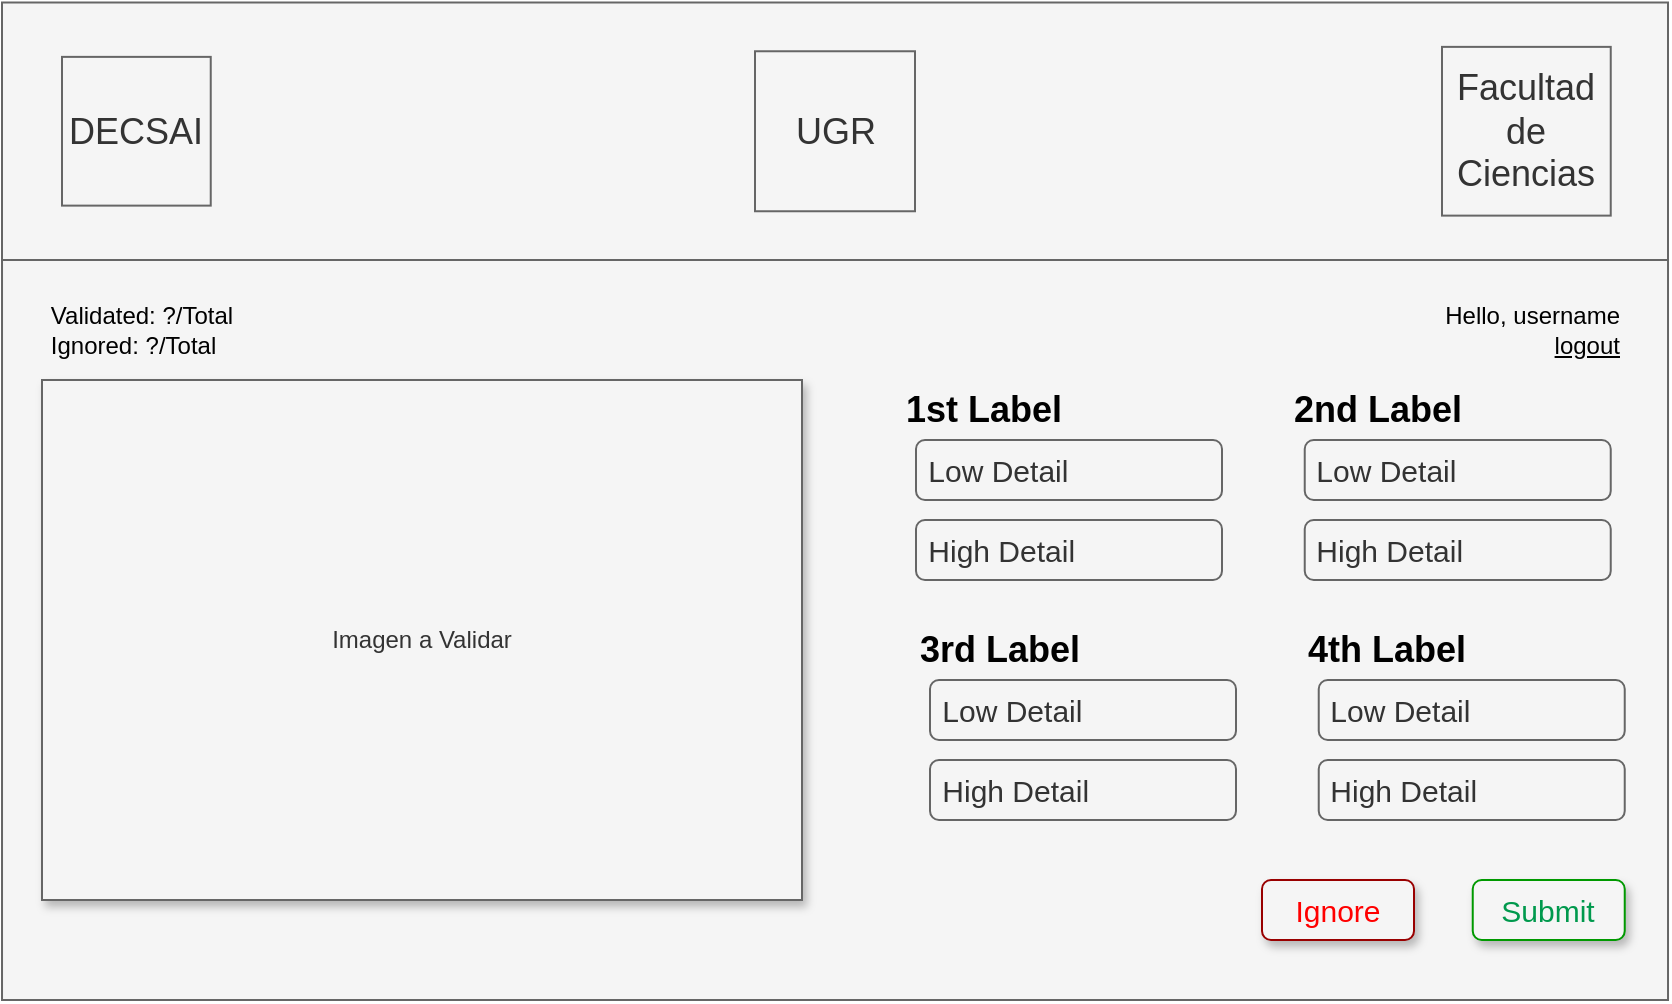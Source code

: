 <mxfile>
    <diagram id="-yKd4-HMBDkQZtuK9eO9" name="Page-1">
        <mxGraphModel dx="1156" dy="533" grid="1" gridSize="10" guides="1" tooltips="1" connect="1" arrows="1" fold="1" page="1" pageScale="1" pageWidth="850" pageHeight="1100" math="0" shadow="0">
            <root>
                <mxCell id="0"/>
                <mxCell id="1" parent="0"/>
                <mxCell id="2" value="" style="rounded=0;whiteSpace=wrap;html=1;fillColor=#f5f5f5;fontColor=#333333;strokeColor=#666666;" parent="1" vertex="1">
                    <mxGeometry x="10" y="181.25" width="833" height="128.75" as="geometry"/>
                </mxCell>
                <mxCell id="6" value="&lt;font style=&quot;font-size: 18px;&quot;&gt;DECSAI&lt;/font&gt;" style="whiteSpace=wrap;html=1;aspect=fixed;fillColor=#f5f5f5;fontColor=#333333;strokeColor=#666666;fontSize=18;" parent="1" vertex="1">
                    <mxGeometry x="40" y="208.44" width="74.37" height="74.37" as="geometry"/>
                </mxCell>
                <mxCell id="7" value="&lt;font style=&quot;font-size: 18px;&quot;&gt;UGR&lt;/font&gt;" style="whiteSpace=wrap;html=1;aspect=fixed;fillColor=#f5f5f5;fontColor=#333333;strokeColor=#666666;fontSize=18;" parent="1" vertex="1">
                    <mxGeometry x="386.5" y="205.63" width="80" height="80" as="geometry"/>
                </mxCell>
                <mxCell id="8" value="&lt;font style=&quot;font-size: 18px;&quot;&gt;Facultad de Ciencias&lt;/font&gt;" style="whiteSpace=wrap;html=1;aspect=fixed;fillColor=#f5f5f5;fontColor=#333333;strokeColor=#666666;" parent="1" vertex="1">
                    <mxGeometry x="730" y="203.44" width="84.37" height="84.37" as="geometry"/>
                </mxCell>
                <mxCell id="9" value="" style="rounded=0;whiteSpace=wrap;html=1;fillColor=#f5f5f5;fontColor=#333333;strokeColor=#666666;movable=1;resizable=1;rotatable=1;deletable=1;editable=1;connectable=1;" parent="1" vertex="1">
                    <mxGeometry x="10.01" y="310" width="833" height="370" as="geometry"/>
                </mxCell>
                <mxCell id="23" value="&lt;font color=&quot;#000000&quot;&gt;Validated: ?/Total&lt;br&gt;&lt;div style=&quot;text-align: left;&quot;&gt;&lt;span style=&quot;background-color: initial;&quot;&gt;Ignored: ?/Total&lt;/span&gt;&lt;/div&gt;&lt;/font&gt;" style="text;html=1;strokeColor=none;fillColor=none;align=center;verticalAlign=middle;whiteSpace=wrap;rounded=0;" parent="1" vertex="1">
                    <mxGeometry x="30" y="330" width="100" height="30" as="geometry"/>
                </mxCell>
                <mxCell id="25" value="Imagen a Validar" style="rounded=0;whiteSpace=wrap;html=1;fontColor=#333333;fillColor=#f5f5f5;strokeColor=#666666;glass=0;shadow=1;" parent="1" vertex="1">
                    <mxGeometry x="30" y="370" width="380" height="260" as="geometry"/>
                </mxCell>
                <mxCell id="26" value="&lt;font style=&quot;font-size: 18px;&quot;&gt;1st Label&lt;/font&gt;" style="text;html=1;strokeColor=none;fillColor=none;align=left;verticalAlign=middle;whiteSpace=wrap;rounded=0;shadow=1;glass=0;sketch=0;fontColor=#000000;fontStyle=1" parent="1" vertex="1">
                    <mxGeometry x="460" y="370" width="153.5" height="30" as="geometry"/>
                </mxCell>
                <mxCell id="27" value="&lt;font style=&quot;font-size: 15px;&quot;&gt;&amp;nbsp;Low Detail&lt;/font&gt;" style="rounded=1;whiteSpace=wrap;html=1;shadow=0;glass=0;sketch=0;fontSize=18;fontColor=#333333;fillColor=#f5f5f5;strokeColor=#666666;align=left;" parent="1" vertex="1">
                    <mxGeometry x="467" y="400" width="153" height="30" as="geometry"/>
                </mxCell>
                <mxCell id="28" value="&lt;font style=&quot;font-size: 15px;&quot;&gt;&amp;nbsp;High Detail&lt;/font&gt;" style="rounded=1;whiteSpace=wrap;html=1;shadow=0;glass=0;sketch=0;fontSize=18;fontColor=#333333;fillColor=#f5f5f5;strokeColor=#666666;align=left;" parent="1" vertex="1">
                    <mxGeometry x="467" y="440" width="153" height="30" as="geometry"/>
                </mxCell>
                <mxCell id="33" value="&lt;span style=&quot;font-size: 18px;&quot;&gt;2nd Label&lt;/span&gt;" style="text;html=1;strokeColor=none;fillColor=none;align=left;verticalAlign=middle;whiteSpace=wrap;rounded=0;shadow=1;glass=0;sketch=0;fontColor=#000000;fontStyle=1" parent="1" vertex="1">
                    <mxGeometry x="654.37" y="370" width="153.5" height="30" as="geometry"/>
                </mxCell>
                <mxCell id="34" value="&lt;font style=&quot;font-size: 15px;&quot;&gt;&amp;nbsp;Low Detail&lt;/font&gt;" style="rounded=1;whiteSpace=wrap;html=1;shadow=0;glass=0;sketch=0;fontSize=18;fontColor=#333333;fillColor=#f5f5f5;strokeColor=#666666;align=left;" parent="1" vertex="1">
                    <mxGeometry x="661.37" y="400" width="153" height="30" as="geometry"/>
                </mxCell>
                <mxCell id="35" value="&lt;font style=&quot;font-size: 15px;&quot;&gt;&amp;nbsp;High Detail&lt;/font&gt;" style="rounded=1;whiteSpace=wrap;html=1;shadow=0;glass=0;sketch=0;fontSize=18;fontColor=#333333;fillColor=#f5f5f5;strokeColor=#666666;align=left;" parent="1" vertex="1">
                    <mxGeometry x="661.37" y="440" width="153" height="30" as="geometry"/>
                </mxCell>
                <mxCell id="36" value="&lt;font style=&quot;font-size: 18px;&quot;&gt;3rd Label&lt;/font&gt;" style="text;html=1;strokeColor=none;fillColor=none;align=left;verticalAlign=middle;whiteSpace=wrap;rounded=0;shadow=1;glass=0;sketch=0;fontColor=#000000;fontStyle=1" parent="1" vertex="1">
                    <mxGeometry x="467" y="490" width="153.5" height="30" as="geometry"/>
                </mxCell>
                <mxCell id="37" value="&lt;font style=&quot;font-size: 15px;&quot;&gt;&amp;nbsp;Low Detail&lt;/font&gt;" style="rounded=1;whiteSpace=wrap;html=1;shadow=0;glass=0;sketch=0;fontSize=18;fontColor=#333333;fillColor=#f5f5f5;strokeColor=#666666;align=left;" parent="1" vertex="1">
                    <mxGeometry x="474" y="520" width="153" height="30" as="geometry"/>
                </mxCell>
                <mxCell id="38" value="&lt;font style=&quot;font-size: 15px;&quot;&gt;&amp;nbsp;High Detail&lt;/font&gt;" style="rounded=1;whiteSpace=wrap;html=1;shadow=0;glass=0;sketch=0;fontSize=18;fontColor=#333333;fillColor=#f5f5f5;strokeColor=#666666;align=left;" parent="1" vertex="1">
                    <mxGeometry x="474" y="560" width="153" height="30" as="geometry"/>
                </mxCell>
                <mxCell id="39" value="&lt;font style=&quot;font-size: 18px;&quot;&gt;4th Label&lt;/font&gt;" style="text;html=1;strokeColor=none;fillColor=none;align=left;verticalAlign=middle;whiteSpace=wrap;rounded=0;shadow=1;glass=0;sketch=0;fontColor=#000000;fontStyle=1" parent="1" vertex="1">
                    <mxGeometry x="661.37" y="490" width="153.5" height="30" as="geometry"/>
                </mxCell>
                <mxCell id="40" value="&lt;font style=&quot;font-size: 15px;&quot;&gt;&amp;nbsp;Low Detail&lt;/font&gt;" style="rounded=1;whiteSpace=wrap;html=1;shadow=0;glass=0;sketch=0;fontSize=18;fontColor=#333333;fillColor=#f5f5f5;strokeColor=#666666;align=left;" parent="1" vertex="1">
                    <mxGeometry x="668.37" y="520" width="153" height="30" as="geometry"/>
                </mxCell>
                <mxCell id="41" value="&lt;font style=&quot;font-size: 15px;&quot;&gt;&amp;nbsp;High Detail&lt;/font&gt;" style="rounded=1;whiteSpace=wrap;html=1;shadow=0;glass=0;sketch=0;fontSize=18;fontColor=#333333;fillColor=#f5f5f5;strokeColor=#666666;align=left;" parent="1" vertex="1">
                    <mxGeometry x="668.37" y="560" width="153" height="30" as="geometry"/>
                </mxCell>
                <mxCell id="42" value="Submit" style="rounded=1;whiteSpace=wrap;html=1;shadow=1;glass=0;sketch=0;fontSize=15;fillColor=#f5f5f5;strokeColor=#009900;fontColor=#00994D;" parent="1" vertex="1">
                    <mxGeometry x="745.37" y="620" width="76" height="30" as="geometry"/>
                </mxCell>
                <mxCell id="43" value="Ignore" style="rounded=1;whiteSpace=wrap;html=1;shadow=1;glass=0;sketch=0;fontSize=15;fontColor=#FF0000;fillColor=#f5f5f5;strokeColor=#990000;" parent="1" vertex="1">
                    <mxGeometry x="640" y="620" width="76" height="30" as="geometry"/>
                </mxCell>
                <mxCell id="44" value="&lt;font color=&quot;#000000&quot;&gt;Hello, username&lt;br&gt;&lt;div style=&quot;&quot;&gt;&lt;span style=&quot;background-color: initial;&quot;&gt;&lt;u&gt;logout&lt;/u&gt;&lt;/span&gt;&lt;/div&gt;&lt;/font&gt;" style="text;html=1;strokeColor=none;fillColor=none;align=right;verticalAlign=middle;whiteSpace=wrap;rounded=0;" vertex="1" parent="1">
                    <mxGeometry x="721.37" y="330" width="100" height="30" as="geometry"/>
                </mxCell>
            </root>
        </mxGraphModel>
    </diagram>
</mxfile>